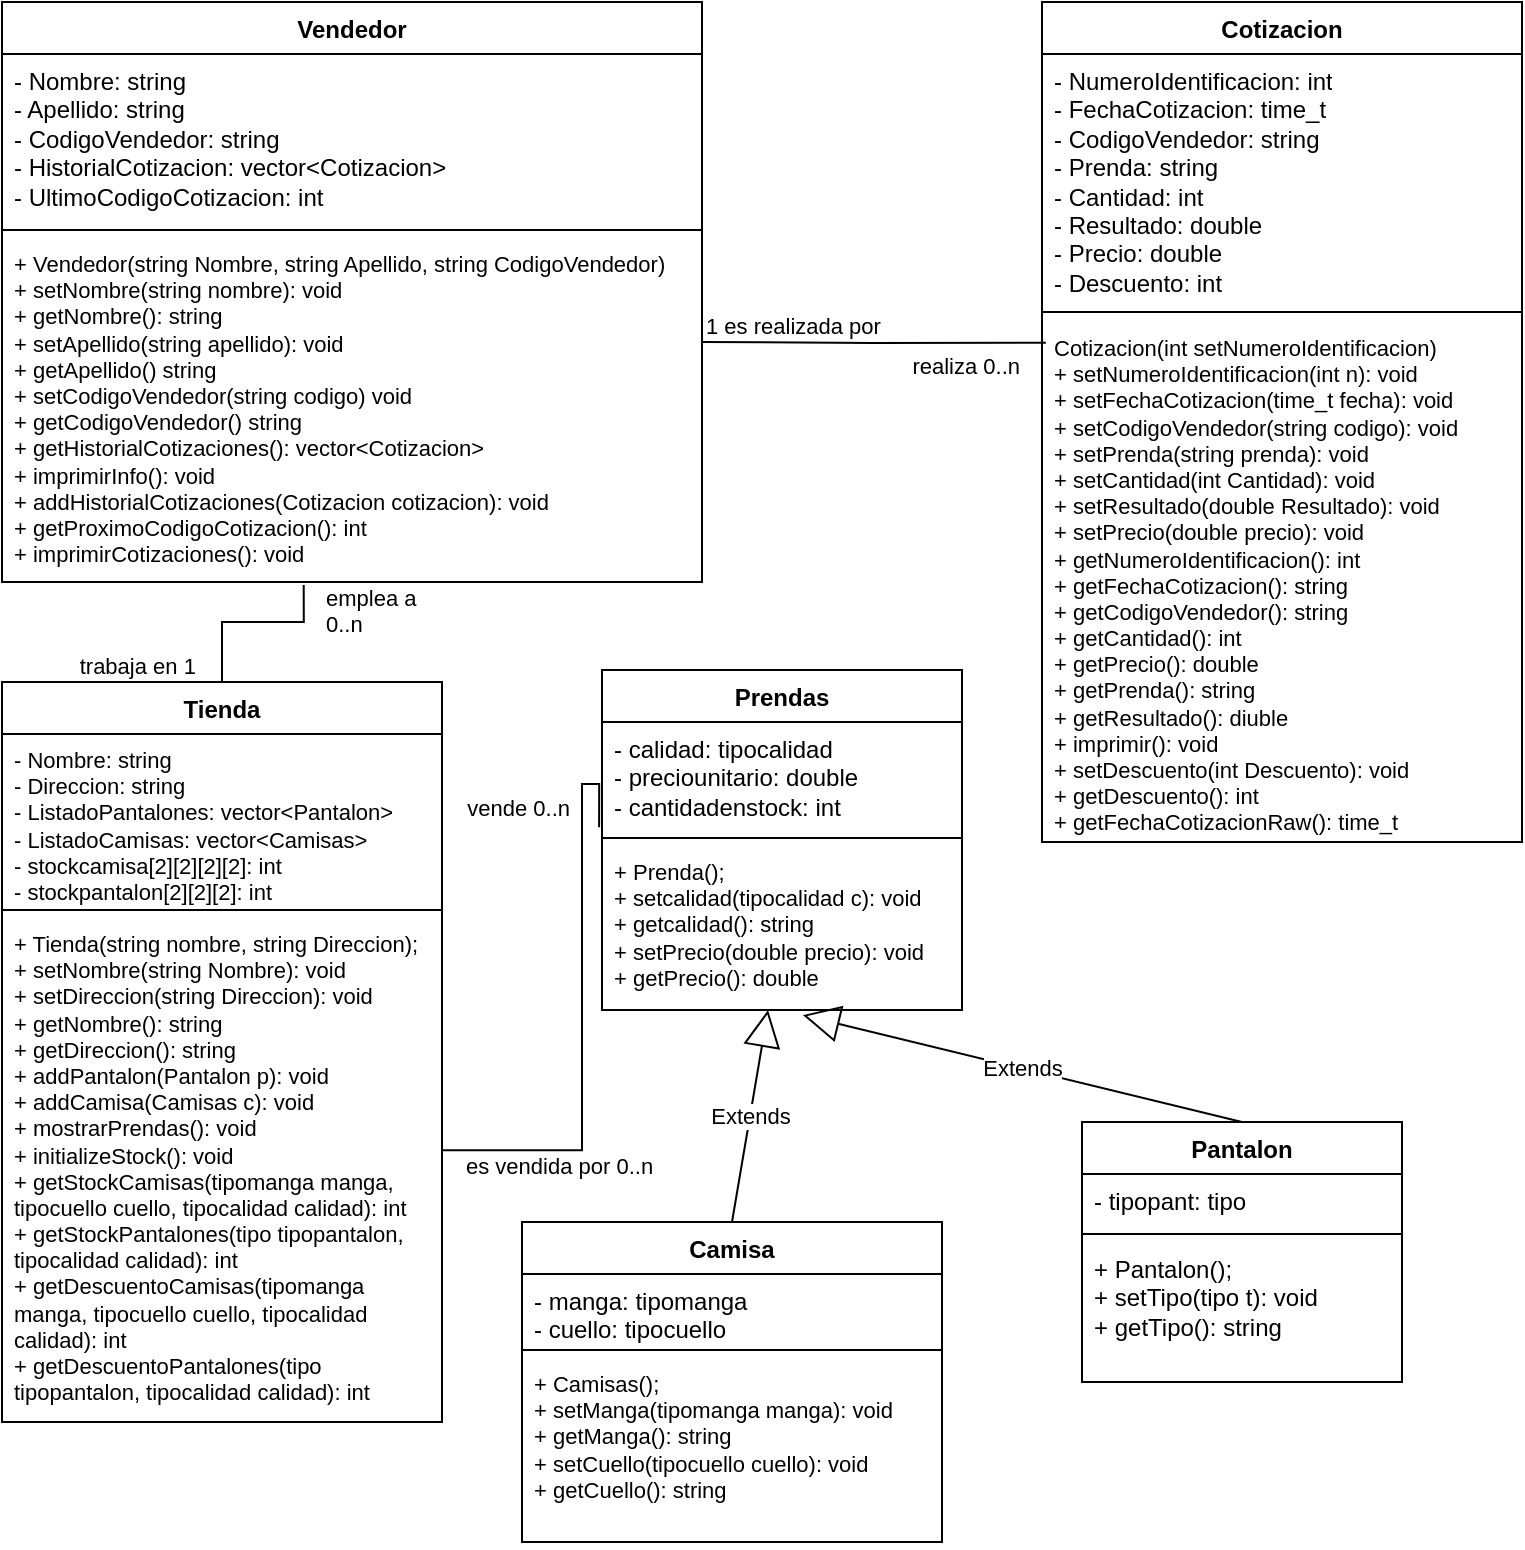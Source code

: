 <mxfile version="21.0.10" type="device"><diagram id="C5RBs43oDa-KdzZeNtuy" name="Page-1"><mxGraphModel dx="875" dy="457" grid="1" gridSize="10" guides="1" tooltips="1" connect="1" arrows="1" fold="1" page="1" pageScale="1" pageWidth="827" pageHeight="1169" math="0" shadow="0"><root><mxCell id="WIyWlLk6GJQsqaUBKTNV-0"/><mxCell id="WIyWlLk6GJQsqaUBKTNV-1" parent="WIyWlLk6GJQsqaUBKTNV-0"/><mxCell id="JZFX5AeXwuJsZOTtlSEj-0" value="Vendedor" style="swimlane;fontStyle=1;align=center;verticalAlign=top;childLayout=stackLayout;horizontal=1;startSize=26;horizontalStack=0;resizeParent=1;resizeParentMax=0;resizeLast=0;collapsible=1;marginBottom=0;whiteSpace=wrap;html=1;" vertex="1" parent="WIyWlLk6GJQsqaUBKTNV-1"><mxGeometry x="30" y="10" width="350" height="290" as="geometry"><mxRectangle x="30" y="10" width="100" height="30" as="alternateBounds"/></mxGeometry></mxCell><mxCell id="JZFX5AeXwuJsZOTtlSEj-1" value="- Nombre: string&lt;br&gt;- Apellido: string&lt;br&gt;- CodigoVendedor: string&lt;br&gt;- HistorialCotizacion: vector&amp;lt;Cotizacion&amp;gt;&lt;br&gt;- UltimoCodigoCotizacion: int" style="text;strokeColor=none;fillColor=none;align=left;verticalAlign=top;spacingLeft=4;spacingRight=4;overflow=hidden;rotatable=0;points=[[0,0.5],[1,0.5]];portConstraint=eastwest;whiteSpace=wrap;html=1;" vertex="1" parent="JZFX5AeXwuJsZOTtlSEj-0"><mxGeometry y="26" width="350" height="84" as="geometry"/></mxCell><mxCell id="JZFX5AeXwuJsZOTtlSEj-2" value="" style="line;strokeWidth=1;fillColor=none;align=left;verticalAlign=middle;spacingTop=-1;spacingLeft=3;spacingRight=3;rotatable=0;labelPosition=right;points=[];portConstraint=eastwest;strokeColor=inherit;" vertex="1" parent="JZFX5AeXwuJsZOTtlSEj-0"><mxGeometry y="110" width="350" height="8" as="geometry"/></mxCell><mxCell id="JZFX5AeXwuJsZOTtlSEj-3" value="&lt;div style=&quot;font-size: 11px;&quot;&gt;&lt;font style=&quot;font-size: 11px;&quot;&gt;+&amp;nbsp;&lt;font style=&quot;font-size: 11px;&quot;&gt;Vendedor(string Nombre, string Apellido, string CodigoVendedor)&lt;/font&gt;&lt;/font&gt;&lt;/div&gt;&lt;div style=&quot;font-size: 11px;&quot;&gt;&lt;font style=&quot;font-size: 11px;&quot;&gt;+ setNombre(string nombre): void&lt;/font&gt;&lt;/div&gt;&lt;div style=&quot;font-size: 11px;&quot;&gt;&lt;font style=&quot;font-size: 11px;&quot;&gt;&lt;span style=&quot;&quot;&gt;&lt;/span&gt;+ getNombre(): string&lt;/font&gt;&lt;/div&gt;&lt;div style=&quot;font-size: 11px;&quot;&gt;&lt;font style=&quot;font-size: 11px;&quot;&gt;&lt;span style=&quot;&quot;&gt;&lt;/span&gt;+ setApellido(string apellido): void&lt;/font&gt;&lt;/div&gt;&lt;div style=&quot;font-size: 11px;&quot;&gt;&lt;font style=&quot;font-size: 11px;&quot;&gt;&lt;span style=&quot;&quot;&gt;&lt;/span&gt;+ getApellido() string&lt;/font&gt;&lt;/div&gt;&lt;div style=&quot;font-size: 11px;&quot;&gt;&lt;font style=&quot;font-size: 11px;&quot;&gt;&lt;span style=&quot;&quot;&gt;&lt;/span&gt;+ setCodigoVendedor(string codigo) void&lt;/font&gt;&lt;/div&gt;&lt;div style=&quot;font-size: 11px;&quot;&gt;&lt;font style=&quot;font-size: 11px;&quot;&gt;&lt;span style=&quot;&quot;&gt;&lt;/span&gt;+ getCodigoVendedor() string&lt;/font&gt;&lt;/div&gt;&lt;div style=&quot;font-size: 11px;&quot;&gt;&lt;font style=&quot;font-size: 11px;&quot;&gt;&lt;span style=&quot;&quot;&gt;&lt;/span&gt;+ getHistorialCotizaciones(): vector&amp;lt;Cotizacion&amp;gt;&lt;/font&gt;&lt;/div&gt;&lt;div style=&quot;font-size: 11px;&quot;&gt;&lt;font style=&quot;font-size: 11px;&quot;&gt;&lt;span style=&quot;&quot;&gt;&lt;/span&gt;+ imprimirInfo(): void&lt;/font&gt;&lt;/div&gt;&lt;div style=&quot;font-size: 11px;&quot;&gt;&lt;font style=&quot;font-size: 11px;&quot;&gt;&lt;span style=&quot;&quot;&gt;&lt;/span&gt;+ addHistorialCotizaciones(Cotizacion cotizacion): void&lt;/font&gt;&lt;/div&gt;&lt;div style=&quot;font-size: 11px;&quot;&gt;&lt;font style=&quot;font-size: 11px;&quot;&gt;&lt;span style=&quot;&quot;&gt;&lt;/span&gt;+ getProximoCodigoCotizacion(): int&lt;/font&gt;&lt;/div&gt;&lt;div style=&quot;font-size: 11px;&quot;&gt;&lt;font style=&quot;font-size: 11px;&quot;&gt;+ imprimirCotizaciones(): void&lt;/font&gt;&lt;/div&gt;" style="text;strokeColor=none;fillColor=none;align=left;verticalAlign=top;spacingLeft=4;spacingRight=4;overflow=hidden;rotatable=0;points=[[0,0.5],[1,0.5]];portConstraint=eastwest;whiteSpace=wrap;html=1;" vertex="1" parent="JZFX5AeXwuJsZOTtlSEj-0"><mxGeometry y="118" width="350" height="172" as="geometry"/></mxCell><mxCell id="JZFX5AeXwuJsZOTtlSEj-4" value="Cotizacion" style="swimlane;fontStyle=1;align=center;verticalAlign=top;childLayout=stackLayout;horizontal=1;startSize=26;horizontalStack=0;resizeParent=1;resizeParentMax=0;resizeLast=0;collapsible=1;marginBottom=0;whiteSpace=wrap;html=1;" vertex="1" parent="WIyWlLk6GJQsqaUBKTNV-1"><mxGeometry x="550" y="10" width="240" height="420" as="geometry"><mxRectangle x="550" y="30" width="100" height="30" as="alternateBounds"/></mxGeometry></mxCell><mxCell id="JZFX5AeXwuJsZOTtlSEj-5" value="&lt;div&gt;&#9;- NumeroIdentificacion: int&lt;/div&gt;&lt;div&gt;&lt;span style=&quot;&quot;&gt;&#9;&lt;/span&gt;- FechaCotizacion: time_t&lt;/div&gt;&lt;div&gt;&lt;span style=&quot;&quot;&gt;&#9;&lt;/span&gt;- CodigoVendedor: string&lt;/div&gt;&lt;div&gt;&lt;span style=&quot;&quot;&gt;&#9;&lt;/span&gt;- Prenda: string&lt;/div&gt;&lt;div&gt;&lt;span style=&quot;&quot;&gt;&#9;&lt;/span&gt;- Cantidad: int&lt;/div&gt;&lt;div&gt;&lt;span style=&quot;&quot;&gt;&#9;&lt;/span&gt;- Resultado: double&lt;/div&gt;&lt;div&gt;&lt;span style=&quot;&quot;&gt;&#9;&lt;/span&gt;- Precio: double&lt;/div&gt;&lt;div&gt;&lt;span style=&quot;&quot;&gt;&#9;&lt;/span&gt;- Descuento: int&lt;/div&gt;" style="text;strokeColor=none;fillColor=none;align=left;verticalAlign=top;spacingLeft=4;spacingRight=4;overflow=hidden;rotatable=0;points=[[0,0.5],[1,0.5]];portConstraint=eastwest;whiteSpace=wrap;html=1;" vertex="1" parent="JZFX5AeXwuJsZOTtlSEj-4"><mxGeometry y="26" width="240" height="124" as="geometry"/></mxCell><mxCell id="JZFX5AeXwuJsZOTtlSEj-6" value="" style="line;strokeWidth=1;fillColor=none;align=left;verticalAlign=middle;spacingTop=-1;spacingLeft=3;spacingRight=3;rotatable=0;labelPosition=right;points=[];portConstraint=eastwest;strokeColor=inherit;" vertex="1" parent="JZFX5AeXwuJsZOTtlSEj-4"><mxGeometry y="150" width="240" height="10" as="geometry"/></mxCell><mxCell id="JZFX5AeXwuJsZOTtlSEj-7" value="&lt;div style=&quot;font-size: 11px;&quot;&gt;&#9;&lt;font style=&quot;font-size: 11px;&quot;&gt;Cotizacion(int setNumeroIdentificacion)&lt;/font&gt;&lt;/div&gt;&lt;div style=&quot;font-size: 11px;&quot;&gt;&lt;font style=&quot;font-size: 11px;&quot;&gt;&lt;span style=&quot;&quot;&gt;&#9;&lt;/span&gt;+ setNumeroIdentificacion(int n): void&lt;/font&gt;&lt;/div&gt;&lt;div style=&quot;font-size: 11px;&quot;&gt;&lt;font style=&quot;font-size: 11px;&quot;&gt;&lt;span style=&quot;&quot;&gt;&#9;&lt;/span&gt;+ setFechaCotizacion(time_t fecha): void&lt;/font&gt;&lt;/div&gt;&lt;div style=&quot;font-size: 11px;&quot;&gt;&lt;font style=&quot;font-size: 11px;&quot;&gt;&lt;span style=&quot;&quot;&gt;&#9;&lt;/span&gt;+ setCodigoVendedor(string codigo): void&lt;/font&gt;&lt;/div&gt;&lt;div style=&quot;font-size: 11px;&quot;&gt;&lt;font style=&quot;font-size: 11px;&quot;&gt;&lt;span style=&quot;&quot;&gt;&#9;&lt;/span&gt;+ setPrenda(string prenda): void&lt;/font&gt;&lt;/div&gt;&lt;div style=&quot;font-size: 11px;&quot;&gt;&lt;font style=&quot;font-size: 11px;&quot;&gt;&lt;span style=&quot;&quot;&gt;&#9;&lt;/span&gt;+ setCantidad(int Cantidad): void&lt;/font&gt;&lt;/div&gt;&lt;div style=&quot;font-size: 11px;&quot;&gt;&lt;font style=&quot;font-size: 11px;&quot;&gt;&lt;span style=&quot;&quot;&gt;&#9;&lt;/span&gt;+ setResultado(double Resultado): void&lt;/font&gt;&lt;/div&gt;&lt;div style=&quot;font-size: 11px;&quot;&gt;&lt;font style=&quot;font-size: 11px;&quot;&gt;&lt;span style=&quot;&quot;&gt;&#9;&lt;/span&gt;+ setPrecio(double precio): void&lt;/font&gt;&lt;/div&gt;&lt;div style=&quot;font-size: 11px;&quot;&gt;&lt;font style=&quot;font-size: 11px;&quot;&gt;&lt;span style=&quot;&quot;&gt;&#9;&lt;/span&gt;+ getNumeroIdentificacion(): int&lt;/font&gt;&lt;/div&gt;&lt;div style=&quot;font-size: 11px;&quot;&gt;&lt;font style=&quot;font-size: 11px;&quot;&gt;&lt;span style=&quot;&quot;&gt;&#9;&lt;/span&gt;+ getFechaCotizacion(): string&lt;/font&gt;&lt;/div&gt;&lt;div style=&quot;font-size: 11px;&quot;&gt;&lt;font style=&quot;font-size: 11px;&quot;&gt;&lt;span style=&quot;&quot;&gt;&#9;&lt;/span&gt;+ getCodigoVendedor(): string&lt;/font&gt;&lt;/div&gt;&lt;div style=&quot;font-size: 11px;&quot;&gt;&lt;font style=&quot;font-size: 11px;&quot;&gt;&lt;span style=&quot;&quot;&gt;&#9;&lt;/span&gt;+ getCantidad(): int&lt;/font&gt;&lt;/div&gt;&lt;div style=&quot;font-size: 11px;&quot;&gt;&lt;font style=&quot;font-size: 11px;&quot;&gt;&lt;span style=&quot;&quot;&gt;&#9;&lt;/span&gt;+ getPrecio(): double&lt;/font&gt;&lt;/div&gt;&lt;div style=&quot;font-size: 11px;&quot;&gt;&lt;font style=&quot;font-size: 11px;&quot;&gt;&lt;span style=&quot;&quot;&gt;&#9;&lt;/span&gt;+ getPrenda(): string&lt;/font&gt;&lt;/div&gt;&lt;div style=&quot;font-size: 11px;&quot;&gt;&lt;font style=&quot;font-size: 11px;&quot;&gt;&lt;span style=&quot;&quot;&gt;&#9;&lt;/span&gt;+ getResultado(): diuble&lt;/font&gt;&lt;/div&gt;&lt;div style=&quot;font-size: 11px;&quot;&gt;&lt;font style=&quot;font-size: 11px;&quot;&gt;&lt;span style=&quot;&quot;&gt;&#9;&lt;/span&gt;+ imprimir(): void&lt;/font&gt;&lt;/div&gt;&lt;div style=&quot;font-size: 11px;&quot;&gt;&lt;font style=&quot;font-size: 11px;&quot;&gt;&lt;span style=&quot;&quot;&gt;&#9;&lt;/span&gt;+ setDescuento(int Descuento): void&lt;/font&gt;&lt;/div&gt;&lt;div style=&quot;font-size: 11px;&quot;&gt;&lt;font style=&quot;font-size: 11px;&quot;&gt;&lt;span style=&quot;&quot;&gt;&#9;&lt;/span&gt;+ getDescuento(): int&lt;/font&gt;&lt;/div&gt;&lt;div style=&quot;font-size: 11px;&quot;&gt;&lt;font style=&quot;font-size: 11px;&quot;&gt;&#9;+ getFechaCotizacionRaw(): time_t&lt;/font&gt;&lt;/div&gt;" style="text;strokeColor=none;fillColor=none;align=left;verticalAlign=top;spacingLeft=4;spacingRight=4;overflow=hidden;rotatable=0;points=[[0,0.5],[1,0.5]];portConstraint=eastwest;whiteSpace=wrap;html=1;" vertex="1" parent="JZFX5AeXwuJsZOTtlSEj-4"><mxGeometry y="160" width="240" height="260" as="geometry"/></mxCell><mxCell id="JZFX5AeXwuJsZOTtlSEj-8" value="" style="endArrow=none;html=1;edgeStyle=orthogonalEdgeStyle;rounded=0;entryX=0.008;entryY=0.04;entryDx=0;entryDy=0;entryPerimeter=0;" edge="1" parent="WIyWlLk6GJQsqaUBKTNV-1" target="JZFX5AeXwuJsZOTtlSEj-7"><mxGeometry relative="1" as="geometry"><mxPoint x="380" y="180" as="sourcePoint"/><mxPoint x="540" y="180" as="targetPoint"/></mxGeometry></mxCell><mxCell id="JZFX5AeXwuJsZOTtlSEj-9" value="1 es realizada por&lt;br&gt;" style="edgeLabel;resizable=0;html=1;align=left;verticalAlign=bottom;" connectable="0" vertex="1" parent="JZFX5AeXwuJsZOTtlSEj-8"><mxGeometry x="-1" relative="1" as="geometry"/></mxCell><mxCell id="JZFX5AeXwuJsZOTtlSEj-10" value="realiza 0..n" style="edgeLabel;resizable=0;html=1;align=right;verticalAlign=bottom;" connectable="0" vertex="1" parent="JZFX5AeXwuJsZOTtlSEj-8"><mxGeometry x="1" relative="1" as="geometry"><mxPoint x="-12" y="20" as="offset"/></mxGeometry></mxCell><mxCell id="JZFX5AeXwuJsZOTtlSEj-12" value="Tienda" style="swimlane;fontStyle=1;align=center;verticalAlign=top;childLayout=stackLayout;horizontal=1;startSize=26;horizontalStack=0;resizeParent=1;resizeParentMax=0;resizeLast=0;collapsible=1;marginBottom=0;whiteSpace=wrap;html=1;" vertex="1" parent="WIyWlLk6GJQsqaUBKTNV-1"><mxGeometry x="30" y="350" width="220" height="370" as="geometry"/></mxCell><mxCell id="JZFX5AeXwuJsZOTtlSEj-13" value="&lt;div style=&quot;font-size: 11px;&quot;&gt;&lt;font style=&quot;font-size: 11px;&quot;&gt;&#9;- Nombre: string&lt;/font&gt;&lt;/div&gt;&lt;div style=&quot;font-size: 11px;&quot;&gt;&lt;font style=&quot;font-size: 11px;&quot;&gt;&lt;span style=&quot;&quot;&gt;&#9;&lt;/span&gt;- Direccion: string&lt;/font&gt;&lt;/div&gt;&lt;div style=&quot;font-size: 11px;&quot;&gt;&lt;font style=&quot;font-size: 11px;&quot;&gt;- ListadoPantalones: vector&amp;lt;Pantalon&amp;gt;&lt;/font&gt;&lt;/div&gt;&lt;div style=&quot;font-size: 11px;&quot;&gt;&lt;font style=&quot;font-size: 11px;&quot;&gt;- ListadoCamisas: vector&amp;lt;Camisas&amp;gt;&lt;/font&gt;&lt;/div&gt;&lt;div style=&quot;font-size: 11px;&quot;&gt;&lt;font style=&quot;font-size: 11px;&quot;&gt;- stockcamisa[2][2][2][2]: int&lt;/font&gt;&lt;/div&gt;&lt;div style=&quot;font-size: 11px;&quot;&gt;&lt;font style=&quot;font-size: 11px;&quot;&gt;&#9;- stockpantalon[2][2][2]: int&lt;/font&gt;&lt;/div&gt;" style="text;strokeColor=none;fillColor=none;align=left;verticalAlign=top;spacingLeft=4;spacingRight=4;overflow=hidden;rotatable=0;points=[[0,0.5],[1,0.5]];portConstraint=eastwest;whiteSpace=wrap;html=1;" vertex="1" parent="JZFX5AeXwuJsZOTtlSEj-12"><mxGeometry y="26" width="220" height="84" as="geometry"/></mxCell><mxCell id="JZFX5AeXwuJsZOTtlSEj-14" value="" style="line;strokeWidth=1;fillColor=none;align=left;verticalAlign=middle;spacingTop=-1;spacingLeft=3;spacingRight=3;rotatable=0;labelPosition=right;points=[];portConstraint=eastwest;strokeColor=inherit;" vertex="1" parent="JZFX5AeXwuJsZOTtlSEj-12"><mxGeometry y="110" width="220" height="8" as="geometry"/></mxCell><mxCell id="JZFX5AeXwuJsZOTtlSEj-15" value="&lt;div style=&quot;font-size: 11px;&quot;&gt;&lt;font style=&quot;font-size: 11px;&quot;&gt;+ Tienda(string nombre, string Direccion);&lt;/font&gt;&lt;/div&gt;&lt;div style=&quot;font-size: 11px;&quot;&gt;&lt;font style=&quot;font-size: 11px;&quot;&gt;&lt;span style=&quot;&quot;&gt;&#9;&lt;/span&gt;+ setNombre(string Nombre): void&lt;/font&gt;&lt;/div&gt;&lt;div style=&quot;font-size: 11px;&quot;&gt;&lt;font style=&quot;font-size: 11px;&quot;&gt;&lt;span style=&quot;&quot;&gt;&#9;&lt;/span&gt;+ setDireccion(string Direccion): void&lt;/font&gt;&lt;/div&gt;&lt;div style=&quot;font-size: 11px;&quot;&gt;&lt;font style=&quot;font-size: 11px;&quot;&gt;&lt;span style=&quot;&quot;&gt;&#9;&lt;/span&gt;+ getNombre(): string&lt;/font&gt;&lt;/div&gt;&lt;div style=&quot;font-size: 11px;&quot;&gt;&lt;font style=&quot;font-size: 11px;&quot;&gt;&lt;span style=&quot;&quot;&gt;&#9;&lt;/span&gt;+ getDireccion(): string&lt;/font&gt;&lt;/div&gt;&lt;div style=&quot;font-size: 11px;&quot;&gt;&lt;font style=&quot;font-size: 11px;&quot;&gt;&lt;span style=&quot;&quot;&gt;&#9;&lt;/span&gt;+ addPantalon(Pantalon p): void&lt;/font&gt;&lt;/div&gt;&lt;div style=&quot;font-size: 11px;&quot;&gt;&lt;font style=&quot;font-size: 11px;&quot;&gt;&lt;span style=&quot;&quot;&gt;&#9;&lt;/span&gt;+ addCamisa(Camisas c): void&lt;/font&gt;&lt;/div&gt;&lt;div style=&quot;font-size: 11px;&quot;&gt;&lt;font style=&quot;font-size: 11px;&quot;&gt;&lt;span style=&quot;&quot;&gt;&#9;&lt;/span&gt;+ mostrarPrendas(): void&lt;/font&gt;&lt;/div&gt;&lt;div style=&quot;font-size: 11px;&quot;&gt;&lt;font style=&quot;font-size: 11px;&quot;&gt;&lt;span style=&quot;&quot;&gt;&#9;&lt;/span&gt;+ initializeStock(): void&lt;/font&gt;&lt;/div&gt;&lt;div style=&quot;font-size: 11px;&quot;&gt;&lt;font style=&quot;font-size: 11px;&quot;&gt;&lt;span style=&quot;&quot;&gt;&#9;&lt;/span&gt;+ getStockCamisas(tipomanga manga, tipocuello cuello, tipocalidad calidad): int&lt;/font&gt;&lt;/div&gt;&lt;div style=&quot;font-size: 11px;&quot;&gt;&lt;font style=&quot;font-size: 11px;&quot;&gt;&lt;span style=&quot;&quot;&gt;&#9;&lt;/span&gt;+ getStockPantalones(tipo tipopantalon, tipocalidad calidad): int&lt;/font&gt;&lt;/div&gt;&lt;div style=&quot;font-size: 11px;&quot;&gt;&lt;font style=&quot;font-size: 11px;&quot;&gt;&lt;span style=&quot;&quot;&gt;&#9;&lt;/span&gt;+ getDescuentoCamisas(tipomanga manga, tipocuello cuello, tipocalidad calidad): int&lt;/font&gt;&lt;/div&gt;&lt;div style=&quot;font-size: 11px;&quot;&gt;&lt;font style=&quot;font-size: 11px;&quot;&gt;&#9;+ getDescuentoPantalones(tipo tipopantalon, tipocalidad calidad): int&lt;/font&gt;&lt;/div&gt;" style="text;strokeColor=none;fillColor=none;align=left;verticalAlign=top;spacingLeft=4;spacingRight=4;overflow=hidden;rotatable=0;points=[[0,0.5],[1,0.5]];portConstraint=eastwest;whiteSpace=wrap;html=1;" vertex="1" parent="JZFX5AeXwuJsZOTtlSEj-12"><mxGeometry y="118" width="220" height="252" as="geometry"/></mxCell><mxCell id="JZFX5AeXwuJsZOTtlSEj-17" value="" style="endArrow=none;html=1;edgeStyle=orthogonalEdgeStyle;rounded=0;exitX=0.431;exitY=1.009;exitDx=0;exitDy=0;exitPerimeter=0;entryX=0.5;entryY=0;entryDx=0;entryDy=0;" edge="1" parent="WIyWlLk6GJQsqaUBKTNV-1" source="JZFX5AeXwuJsZOTtlSEj-3" target="JZFX5AeXwuJsZOTtlSEj-12"><mxGeometry relative="1" as="geometry"><mxPoint x="380" y="270" as="sourcePoint"/><mxPoint x="180" y="460" as="targetPoint"/><Array as="points"><mxPoint x="181" y="320"/></Array></mxGeometry></mxCell><mxCell id="JZFX5AeXwuJsZOTtlSEj-18" value="emplea a &lt;br&gt;0..n" style="edgeLabel;resizable=0;html=1;align=left;verticalAlign=bottom;" connectable="0" vertex="1" parent="JZFX5AeXwuJsZOTtlSEj-17"><mxGeometry x="-1" relative="1" as="geometry"><mxPoint x="9" y="28" as="offset"/></mxGeometry></mxCell><mxCell id="JZFX5AeXwuJsZOTtlSEj-19" value="trabaja en 1&amp;nbsp;" style="edgeLabel;resizable=0;html=1;align=right;verticalAlign=bottom;" connectable="0" vertex="1" parent="JZFX5AeXwuJsZOTtlSEj-17"><mxGeometry x="1" relative="1" as="geometry"><mxPoint x="-10" as="offset"/></mxGeometry></mxCell><mxCell id="JZFX5AeXwuJsZOTtlSEj-20" value="Prendas" style="swimlane;fontStyle=1;align=center;verticalAlign=top;childLayout=stackLayout;horizontal=1;startSize=26;horizontalStack=0;resizeParent=1;resizeParentMax=0;resizeLast=0;collapsible=1;marginBottom=0;whiteSpace=wrap;html=1;" vertex="1" parent="WIyWlLk6GJQsqaUBKTNV-1"><mxGeometry x="330" y="344" width="180" height="170" as="geometry"/></mxCell><mxCell id="JZFX5AeXwuJsZOTtlSEj-21" value="&lt;div&gt;&#9;- calidad: tipocalidad&lt;/div&gt;&lt;div&gt;- preciounitario: double&lt;/div&gt;&lt;div&gt;&lt;span style=&quot;&quot;&gt;&#9;&lt;/span&gt;- cantidadenstock: int&lt;/div&gt;" style="text;strokeColor=none;fillColor=none;align=left;verticalAlign=top;spacingLeft=4;spacingRight=4;overflow=hidden;rotatable=0;points=[[0,0.5],[1,0.5]];portConstraint=eastwest;whiteSpace=wrap;html=1;" vertex="1" parent="JZFX5AeXwuJsZOTtlSEj-20"><mxGeometry y="26" width="180" height="54" as="geometry"/></mxCell><mxCell id="JZFX5AeXwuJsZOTtlSEj-22" value="" style="line;strokeWidth=1;fillColor=none;align=left;verticalAlign=middle;spacingTop=-1;spacingLeft=3;spacingRight=3;rotatable=0;labelPosition=right;points=[];portConstraint=eastwest;strokeColor=inherit;" vertex="1" parent="JZFX5AeXwuJsZOTtlSEj-20"><mxGeometry y="80" width="180" height="8" as="geometry"/></mxCell><mxCell id="JZFX5AeXwuJsZOTtlSEj-23" value="&lt;div style=&quot;font-size: 11px;&quot;&gt;+ Prenda();&lt;/div&gt;&lt;div style=&quot;font-size: 11px;&quot;&gt;+ setcalidad(tipocalidad c): void&lt;/div&gt;&lt;div style=&quot;font-size: 11px;&quot;&gt;&lt;span style=&quot;font-size: 11px;&quot;&gt;&#9;&lt;/span&gt;+ getcalidad(): string&lt;/div&gt;&lt;div style=&quot;font-size: 11px;&quot;&gt;+ setPrecio(double precio): void&lt;/div&gt;&lt;div style=&quot;font-size: 11px;&quot;&gt;&lt;span style=&quot;font-size: 11px;&quot;&gt;&#9;&lt;/span&gt;+ getPrecio(): double&lt;/div&gt;" style="text;strokeColor=none;fillColor=none;align=left;verticalAlign=top;spacingLeft=4;spacingRight=4;overflow=hidden;rotatable=0;points=[[0,0.5],[1,0.5]];portConstraint=eastwest;whiteSpace=wrap;html=1;fontSize=11;" vertex="1" parent="JZFX5AeXwuJsZOTtlSEj-20"><mxGeometry y="88" width="180" height="82" as="geometry"/></mxCell><mxCell id="JZFX5AeXwuJsZOTtlSEj-24" value="" style="endArrow=none;html=1;edgeStyle=orthogonalEdgeStyle;rounded=0;exitX=1.002;exitY=1.049;exitDx=0;exitDy=0;exitPerimeter=0;entryX=-0.008;entryY=-0.115;entryDx=0;entryDy=0;entryPerimeter=0;" edge="1" parent="WIyWlLk6GJQsqaUBKTNV-1" target="JZFX5AeXwuJsZOTtlSEj-23"><mxGeometry relative="1" as="geometry"><mxPoint x="250.44" y="584.116" as="sourcePoint"/><mxPoint x="373.92" y="447.004" as="targetPoint"/><Array as="points"><mxPoint x="320" y="584"/><mxPoint x="320" y="401"/></Array></mxGeometry></mxCell><mxCell id="JZFX5AeXwuJsZOTtlSEj-25" value="es vendida por 0..n&lt;br&gt;" style="edgeLabel;resizable=0;html=1;align=left;verticalAlign=bottom;" connectable="0" vertex="1" parent="JZFX5AeXwuJsZOTtlSEj-24"><mxGeometry x="-1" relative="1" as="geometry"><mxPoint x="10" y="16" as="offset"/></mxGeometry></mxCell><mxCell id="JZFX5AeXwuJsZOTtlSEj-26" value="vende 0..n&lt;br&gt;" style="edgeLabel;resizable=0;html=1;align=right;verticalAlign=bottom;" connectable="0" vertex="1" parent="JZFX5AeXwuJsZOTtlSEj-24"><mxGeometry x="1" relative="1" as="geometry"><mxPoint x="-14" y="-1" as="offset"/></mxGeometry></mxCell><mxCell id="JZFX5AeXwuJsZOTtlSEj-27" value="Extends" style="endArrow=block;endSize=16;endFill=0;html=1;rounded=0;exitX=0.5;exitY=0;exitDx=0;exitDy=0;" edge="1" parent="WIyWlLk6GJQsqaUBKTNV-1" source="JZFX5AeXwuJsZOTtlSEj-28" target="JZFX5AeXwuJsZOTtlSEj-23"><mxGeometry width="160" relative="1" as="geometry"><mxPoint x="370" y="680" as="sourcePoint"/><mxPoint x="530" y="680" as="targetPoint"/></mxGeometry></mxCell><mxCell id="JZFX5AeXwuJsZOTtlSEj-28" value="Camisa" style="swimlane;fontStyle=1;align=center;verticalAlign=top;childLayout=stackLayout;horizontal=1;startSize=26;horizontalStack=0;resizeParent=1;resizeParentMax=0;resizeLast=0;collapsible=1;marginBottom=0;whiteSpace=wrap;html=1;" vertex="1" parent="WIyWlLk6GJQsqaUBKTNV-1"><mxGeometry x="290" y="620" width="210" height="160" as="geometry"/></mxCell><mxCell id="JZFX5AeXwuJsZOTtlSEj-29" value="&lt;div&gt;- manga: tipomanga&lt;/div&gt;&lt;div&gt;- cuello: tipocuello&lt;/div&gt;" style="text;strokeColor=none;fillColor=none;align=left;verticalAlign=top;spacingLeft=4;spacingRight=4;overflow=hidden;rotatable=0;points=[[0,0.5],[1,0.5]];portConstraint=eastwest;whiteSpace=wrap;html=1;" vertex="1" parent="JZFX5AeXwuJsZOTtlSEj-28"><mxGeometry y="26" width="210" height="34" as="geometry"/></mxCell><mxCell id="JZFX5AeXwuJsZOTtlSEj-30" value="" style="line;strokeWidth=1;fillColor=none;align=left;verticalAlign=middle;spacingTop=-1;spacingLeft=3;spacingRight=3;rotatable=0;labelPosition=right;points=[];portConstraint=eastwest;strokeColor=inherit;" vertex="1" parent="JZFX5AeXwuJsZOTtlSEj-28"><mxGeometry y="60" width="210" height="8" as="geometry"/></mxCell><mxCell id="JZFX5AeXwuJsZOTtlSEj-31" value="&lt;div style=&quot;font-size: 11px;&quot;&gt;+ Camisas();&lt;/div&gt;&lt;div style=&quot;font-size: 11px;&quot;&gt;+ setManga(tipomanga manga): void&lt;/div&gt;&lt;div style=&quot;font-size: 11px;&quot;&gt;+ getManga(): string&lt;/div&gt;&lt;div style=&quot;font-size: 11px;&quot;&gt;+ setCuello(tipocuello cuello): void&lt;/div&gt;&lt;div style=&quot;font-size: 11px;&quot;&gt;+ getCuello(): string&lt;/div&gt;" style="text;strokeColor=none;fillColor=none;align=left;verticalAlign=top;spacingLeft=4;spacingRight=4;overflow=hidden;rotatable=0;points=[[0,0.5],[1,0.5]];portConstraint=eastwest;whiteSpace=wrap;html=1;fontSize=11;" vertex="1" parent="JZFX5AeXwuJsZOTtlSEj-28"><mxGeometry y="68" width="210" height="92" as="geometry"/></mxCell><mxCell id="JZFX5AeXwuJsZOTtlSEj-32" value="Pantalon" style="swimlane;fontStyle=1;align=center;verticalAlign=top;childLayout=stackLayout;horizontal=1;startSize=26;horizontalStack=0;resizeParent=1;resizeParentMax=0;resizeLast=0;collapsible=1;marginBottom=0;whiteSpace=wrap;html=1;" vertex="1" parent="WIyWlLk6GJQsqaUBKTNV-1"><mxGeometry x="570" y="570" width="160" height="130" as="geometry"/></mxCell><mxCell id="JZFX5AeXwuJsZOTtlSEj-33" value="- tipopant: tipo" style="text;strokeColor=none;fillColor=none;align=left;verticalAlign=top;spacingLeft=4;spacingRight=4;overflow=hidden;rotatable=0;points=[[0,0.5],[1,0.5]];portConstraint=eastwest;whiteSpace=wrap;html=1;" vertex="1" parent="JZFX5AeXwuJsZOTtlSEj-32"><mxGeometry y="26" width="160" height="26" as="geometry"/></mxCell><mxCell id="JZFX5AeXwuJsZOTtlSEj-34" value="" style="line;strokeWidth=1;fillColor=none;align=left;verticalAlign=middle;spacingTop=-1;spacingLeft=3;spacingRight=3;rotatable=0;labelPosition=right;points=[];portConstraint=eastwest;strokeColor=inherit;" vertex="1" parent="JZFX5AeXwuJsZOTtlSEj-32"><mxGeometry y="52" width="160" height="8" as="geometry"/></mxCell><mxCell id="JZFX5AeXwuJsZOTtlSEj-35" value="&lt;div&gt;+ Pantalon();&lt;/div&gt;&lt;div&gt;+ setTipo(tipo t): void&lt;/div&gt;&lt;div&gt;&lt;span style=&quot;&quot;&gt;&#9;&lt;/span&gt;+ getTipo(): string&lt;/div&gt;" style="text;strokeColor=none;fillColor=none;align=left;verticalAlign=top;spacingLeft=4;spacingRight=4;overflow=hidden;rotatable=0;points=[[0,0.5],[1,0.5]];portConstraint=eastwest;whiteSpace=wrap;html=1;" vertex="1" parent="JZFX5AeXwuJsZOTtlSEj-32"><mxGeometry y="60" width="160" height="70" as="geometry"/></mxCell><mxCell id="JZFX5AeXwuJsZOTtlSEj-36" value="Extends" style="endArrow=block;endSize=16;endFill=0;html=1;rounded=0;entryX=0.558;entryY=1.031;entryDx=0;entryDy=0;entryPerimeter=0;exitX=0.5;exitY=0;exitDx=0;exitDy=0;" edge="1" parent="WIyWlLk6GJQsqaUBKTNV-1" source="JZFX5AeXwuJsZOTtlSEj-32" target="JZFX5AeXwuJsZOTtlSEj-23"><mxGeometry width="160" relative="1" as="geometry"><mxPoint x="500" y="660" as="sourcePoint"/><mxPoint x="660" y="660" as="targetPoint"/></mxGeometry></mxCell></root></mxGraphModel></diagram></mxfile>